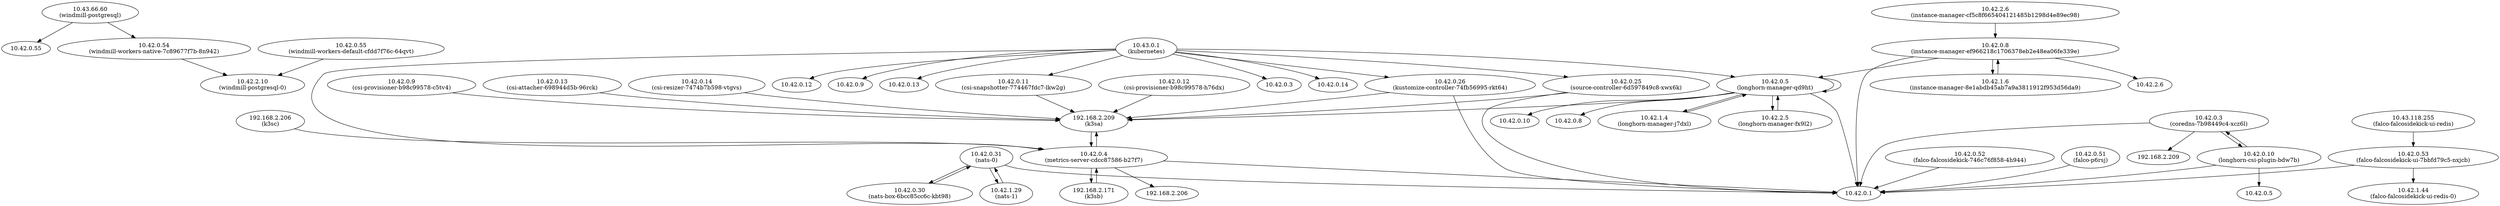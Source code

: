 digraph G {
  "10.43.66.60
(windmill-postgresql)" -> "10.42.0.55";
  "10.43.66.60
(windmill-postgresql)" -> "10.42.0.54
(windmill-workers-native-7c89677f7b-8n942)";
  "10.42.0.54
(windmill-workers-native-7c89677f7b-8n942)" -> "10.42.2.10
(windmill-postgresql-0)";
  "10.42.0.55
(windmill-workers-default-cfdd7f76c-64qvt)" -> "10.42.2.10
(windmill-postgresql-0)";
  "10.42.0.25
(source-controller-6d597849c8-xwx6k)" -> "10.42.0.1";
  "10.42.0.25
(source-controller-6d597849c8-xwx6k)" -> "192.168.2.209
(k3sa)";
  "10.42.0.31
(nats-0)" -> "10.42.0.1";
  "10.42.0.31
(nats-0)" -> "10.42.1.29
(nats-1)";
  "10.42.0.31
(nats-0)" -> "10.42.0.30
(nats-box-6bcc85cc6c-kbt98)";
  "10.42.1.29
(nats-1)" -> "10.42.0.31
(nats-0)";
  "10.42.1.6
(instance-manager-8e1abdb45ab7a9a3811912f953d56da9)" -> "10.42.0.8
(instance-manager-ef966218c1706378eb2e48ea06fe339e)";
  "10.42.0.8
(instance-manager-ef966218c1706378eb2e48ea06fe339e)" -> "10.42.2.6";
  "10.42.0.8
(instance-manager-ef966218c1706378eb2e48ea06fe339e)" -> "10.42.0.1";
  "10.42.0.8
(instance-manager-ef966218c1706378eb2e48ea06fe339e)" -> "10.42.1.6
(instance-manager-8e1abdb45ab7a9a3811912f953d56da9)";
  "10.42.0.8
(instance-manager-ef966218c1706378eb2e48ea06fe339e)" -> "10.42.0.5
(longhorn-manager-qd9ht)";
  "10.43.0.1
(kubernetes)" -> "10.42.0.12";
  "10.43.0.1
(kubernetes)" -> "10.42.0.9";
  "10.43.0.1
(kubernetes)" -> "10.42.0.13";
  "10.43.0.1
(kubernetes)" -> "10.42.0.3";
  "10.43.0.1
(kubernetes)" -> "10.42.0.14";
  "10.43.0.1
(kubernetes)" -> "10.42.0.5
(longhorn-manager-qd9ht)";
  "10.43.0.1
(kubernetes)" -> "10.42.0.4
(metrics-server-cdcc87586-b27f7)";
  "10.43.0.1
(kubernetes)" -> "10.42.0.25
(source-controller-6d597849c8-xwx6k)";
  "10.43.0.1
(kubernetes)" -> "10.42.0.26
(kustomize-controller-74fb56995-rkt64)";
  "10.43.0.1
(kubernetes)" -> "10.42.0.11
(csi-snapshotter-774467fdc7-lkw2g)";
  "10.42.0.5
(longhorn-manager-qd9ht)" -> "10.42.0.10";
  "10.42.0.5
(longhorn-manager-qd9ht)" -> "10.42.0.8";
  "10.42.0.5
(longhorn-manager-qd9ht)" -> "10.42.0.1";
  "10.42.0.5
(longhorn-manager-qd9ht)" -> "192.168.2.209
(k3sa)";
  "10.42.0.5
(longhorn-manager-qd9ht)" -> "10.42.1.4
(longhorn-manager-j7dxl)";
  "10.42.0.5
(longhorn-manager-qd9ht)" -> "10.42.0.5
(longhorn-manager-qd9ht)";
  "10.42.0.5
(longhorn-manager-qd9ht)" -> "10.42.2.5
(longhorn-manager-fx9l2)";
  "10.42.0.12
(csi-provisioner-b98c99578-h76dx)" -> "192.168.2.209
(k3sa)";
  "10.42.0.4
(metrics-server-cdcc87586-b27f7)" -> "10.42.0.1";
  "10.42.0.4
(metrics-server-cdcc87586-b27f7)" -> "192.168.2.206";
  "10.42.0.4
(metrics-server-cdcc87586-b27f7)" -> "192.168.2.209
(k3sa)";
  "10.42.0.4
(metrics-server-cdcc87586-b27f7)" -> "192.168.2.171
(k3sb)";
  "10.42.2.6
(instance-manager-cf5c8f665404121485b1298d4e89ec98)" -> "10.42.0.8
(instance-manager-ef966218c1706378eb2e48ea06fe339e)";
  "10.42.0.3
(coredns-7b98449c4-xcz6l)" -> "10.42.0.1";
  "10.42.0.3
(coredns-7b98449c4-xcz6l)" -> "192.168.2.209";
  "10.42.0.3
(coredns-7b98449c4-xcz6l)" -> "10.42.0.10
(longhorn-csi-plugin-bdw7b)";
  "10.42.0.9
(csi-provisioner-b98c99578-c5tv4)" -> "192.168.2.209
(k3sa)";
  "10.42.0.10
(longhorn-csi-plugin-bdw7b)" -> "10.42.0.5";
  "10.42.0.10
(longhorn-csi-plugin-bdw7b)" -> "10.42.0.1";
  "10.42.0.10
(longhorn-csi-plugin-bdw7b)" -> "10.42.0.3
(coredns-7b98449c4-xcz6l)";
  "10.42.1.4
(longhorn-manager-j7dxl)" -> "10.42.0.5
(longhorn-manager-qd9ht)";
  "10.42.0.52
(falco-falcosidekick-746c76f858-4h944)" -> "10.42.0.1";
  "10.42.0.53
(falco-falcosidekick-ui-7bbfd79c5-nxjcb)" -> "10.42.0.1";
  "10.42.0.53
(falco-falcosidekick-ui-7bbfd79c5-nxjcb)" -> "10.42.1.44
(falco-falcosidekick-ui-redis-0)";
  "10.42.0.13
(csi-attacher-698944d5b-96rck)" -> "192.168.2.209
(k3sa)";
  "10.42.0.26
(kustomize-controller-74fb56995-rkt64)" -> "10.42.0.1";
  "10.42.0.26
(kustomize-controller-74fb56995-rkt64)" -> "192.168.2.209
(k3sa)";
  "10.42.0.11
(csi-snapshotter-774467fdc7-lkw2g)" -> "192.168.2.209
(k3sa)";
  "10.42.0.14
(csi-resizer-7474b7b598-vtgvs)" -> "192.168.2.209
(k3sa)";
  "10.42.0.30
(nats-box-6bcc85cc6c-kbt98)" -> "10.42.0.31
(nats-0)";
  "192.168.2.171
(k3sb)" -> "10.42.0.4
(metrics-server-cdcc87586-b27f7)";
  "192.168.2.209
(k3sa)" -> "10.42.0.4
(metrics-server-cdcc87586-b27f7)";
  "192.168.2.206
(k3sc)" -> "10.42.0.4
(metrics-server-cdcc87586-b27f7)";
  "10.42.2.5
(longhorn-manager-fx9l2)" -> "10.42.0.5
(longhorn-manager-qd9ht)";
  "10.43.118.255
(falco-falcosidekick-ui-redis)" -> "10.42.0.53
(falco-falcosidekick-ui-7bbfd79c5-nxjcb)";
  "10.42.0.51
(falco-p6rsj)" -> "10.42.0.1";
}